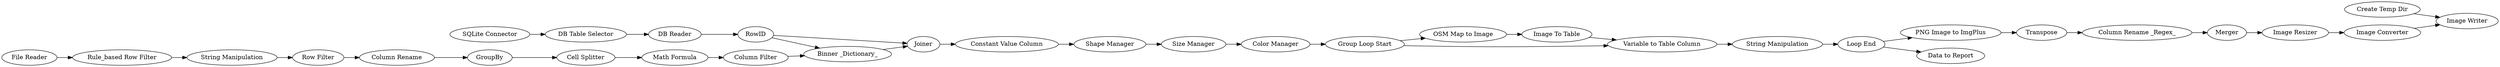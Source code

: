 digraph {
	"-3552126869551039021_2" [label="Group Loop Start"]
	"-3552126869551039021_5" [label="Color Manager"]
	"-3552126869551039021_1" [label="Constant Value Column"]
	"4519500375507965864_154" [label="Image Writer"]
	"-6987058937672711122_4" [label=Merger]
	"4519500375507965864_124" [label="Binner _Dictionary_"]
	"4244971310161900319_125" [label="DB Table Selector"]
	"-3552126869551039021_11" [label="String Manipulation"]
	"-3552126869551039021_3" [label="Size Manager"]
	"-6987058937672711122_2" [label=Transpose]
	"-6987058937672711122_8" [label="PNG Image to ImgPlus"]
	"-6725936987168360307_118" [label="Math Formula"]
	"-3552126869551039021_6" [label="OSM Map to Image"]
	"2168175221372070800_2" [label="Row Filter"]
	"4244971310161900319_123" [label=RowID]
	"-6725936987168360307_120" [label="Cell Splitter"]
	"-3552126869551039021_9" [label="Variable to Table Column"]
	"4244971310161900319_124" [label="SQLite Connector"]
	"-3552126869551039021_7" [label="Image To Table"]
	"2168175221372070800_3" [label="Column Rename"]
	"-6987058937672711122_3" [label="Column Rename _Regex_"]
	"4519500375507965864_159" [label=Joiner]
	"-6725936987168360307_119" [label="Column Filter"]
	"4244971310161900319_126" [label="DB Reader"]
	"2168175221372070800_1" [label="String Manipulation"]
	"-6987058937672711122_7" [label="Image Converter"]
	"4519500375507965864_153" [label="Create Temp Dir"]
	"2168175221372070800_4" [label=GroupBy]
	"4519500375507965864_151" [label="Data to Report"]
	"4519500375507965864_114" [label="Rule_based Row Filter"]
	"-6987058937672711122_6" [label="Image Resizer"]
	"-3552126869551039021_10" [label="Loop End"]
	"-3552126869551039021_4" [label="Shape Manager"]
	"4519500375507965864_158" [label="File Reader"]
	"4244971310161900319_125" -> "4244971310161900319_126"
	"-3552126869551039021_1" -> "-3552126869551039021_4"
	"2168175221372070800_4" -> "-6725936987168360307_120"
	"-6987058937672711122_3" -> "-6987058937672711122_4"
	"-6987058937672711122_6" -> "-6987058937672711122_7"
	"-3552126869551039021_3" -> "-3552126869551039021_5"
	"4244971310161900319_126" -> "4244971310161900319_123"
	"-6725936987168360307_120" -> "-6725936987168360307_118"
	"-3552126869551039021_4" -> "-3552126869551039021_3"
	"4244971310161900319_123" -> "4519500375507965864_124"
	"-3552126869551039021_9" -> "-3552126869551039021_11"
	"-3552126869551039021_7" -> "-3552126869551039021_9"
	"-6987058937672711122_7" -> "4519500375507965864_154"
	"4519500375507965864_124" -> "4519500375507965864_159"
	"-3552126869551039021_2" -> "-3552126869551039021_6"
	"4519500375507965864_158" -> "4519500375507965864_114"
	"-3552126869551039021_11" -> "-3552126869551039021_10"
	"2168175221372070800_3" -> "2168175221372070800_4"
	"2168175221372070800_1" -> "2168175221372070800_2"
	"-6725936987168360307_118" -> "-6725936987168360307_119"
	"4519500375507965864_153" -> "4519500375507965864_154"
	"-3552126869551039021_6" -> "-3552126869551039021_7"
	"-6987058937672711122_4" -> "-6987058937672711122_6"
	"-6725936987168360307_119" -> "4519500375507965864_124"
	"-3552126869551039021_2" -> "-3552126869551039021_9"
	"4519500375507965864_114" -> "2168175221372070800_1"
	"4519500375507965864_159" -> "-3552126869551039021_1"
	"-3552126869551039021_10" -> "4519500375507965864_151"
	"-3552126869551039021_5" -> "-3552126869551039021_2"
	"-6987058937672711122_8" -> "-6987058937672711122_2"
	"4244971310161900319_123" -> "4519500375507965864_159"
	"2168175221372070800_2" -> "2168175221372070800_3"
	"4244971310161900319_124" -> "4244971310161900319_125"
	"-6987058937672711122_2" -> "-6987058937672711122_3"
	"-3552126869551039021_10" -> "-6987058937672711122_8"
	rankdir=LR
}
